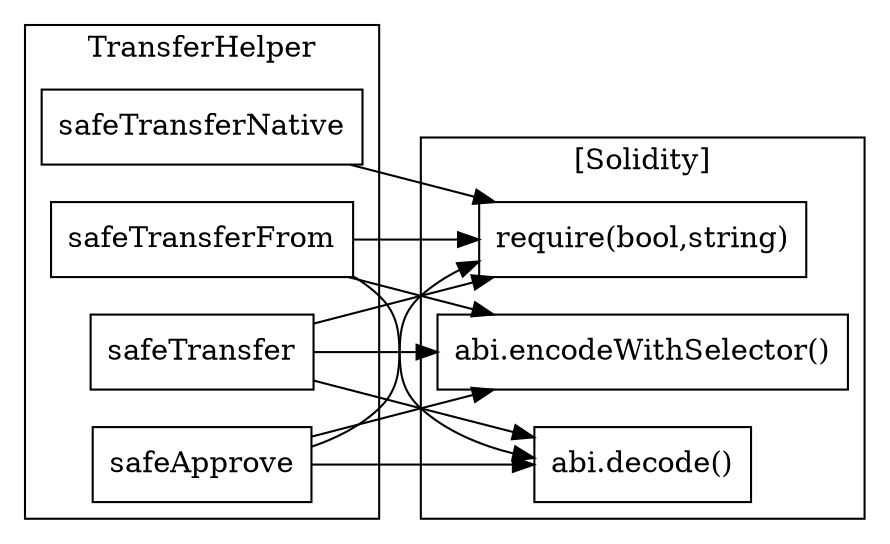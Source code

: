 strict digraph {
rankdir="LR"
node [shape=box]
subgraph cluster_727_TransferHelper {
label = "TransferHelper"
"727_safeTransferFrom" [label="safeTransferFrom"]
"727_safeTransferNative" [label="safeTransferNative"]
"727_safeTransfer" [label="safeTransfer"]
"727_safeApprove" [label="safeApprove"]
}subgraph cluster_solidity {
label = "[Solidity]"
"abi.decode()" 
"require(bool,string)" 
"abi.encodeWithSelector()" 
"727_safeTransfer" -> "abi.encodeWithSelector()"
"727_safeApprove" -> "require(bool,string)"
"727_safeTransfer" -> "require(bool,string)"
"727_safeApprove" -> "abi.encodeWithSelector()"
"727_safeTransferFrom" -> "require(bool,string)"
"727_safeTransfer" -> "abi.decode()"
"727_safeApprove" -> "abi.decode()"
"727_safeTransferNative" -> "require(bool,string)"
"727_safeTransferFrom" -> "abi.decode()"
"727_safeTransferFrom" -> "abi.encodeWithSelector()"
}
}